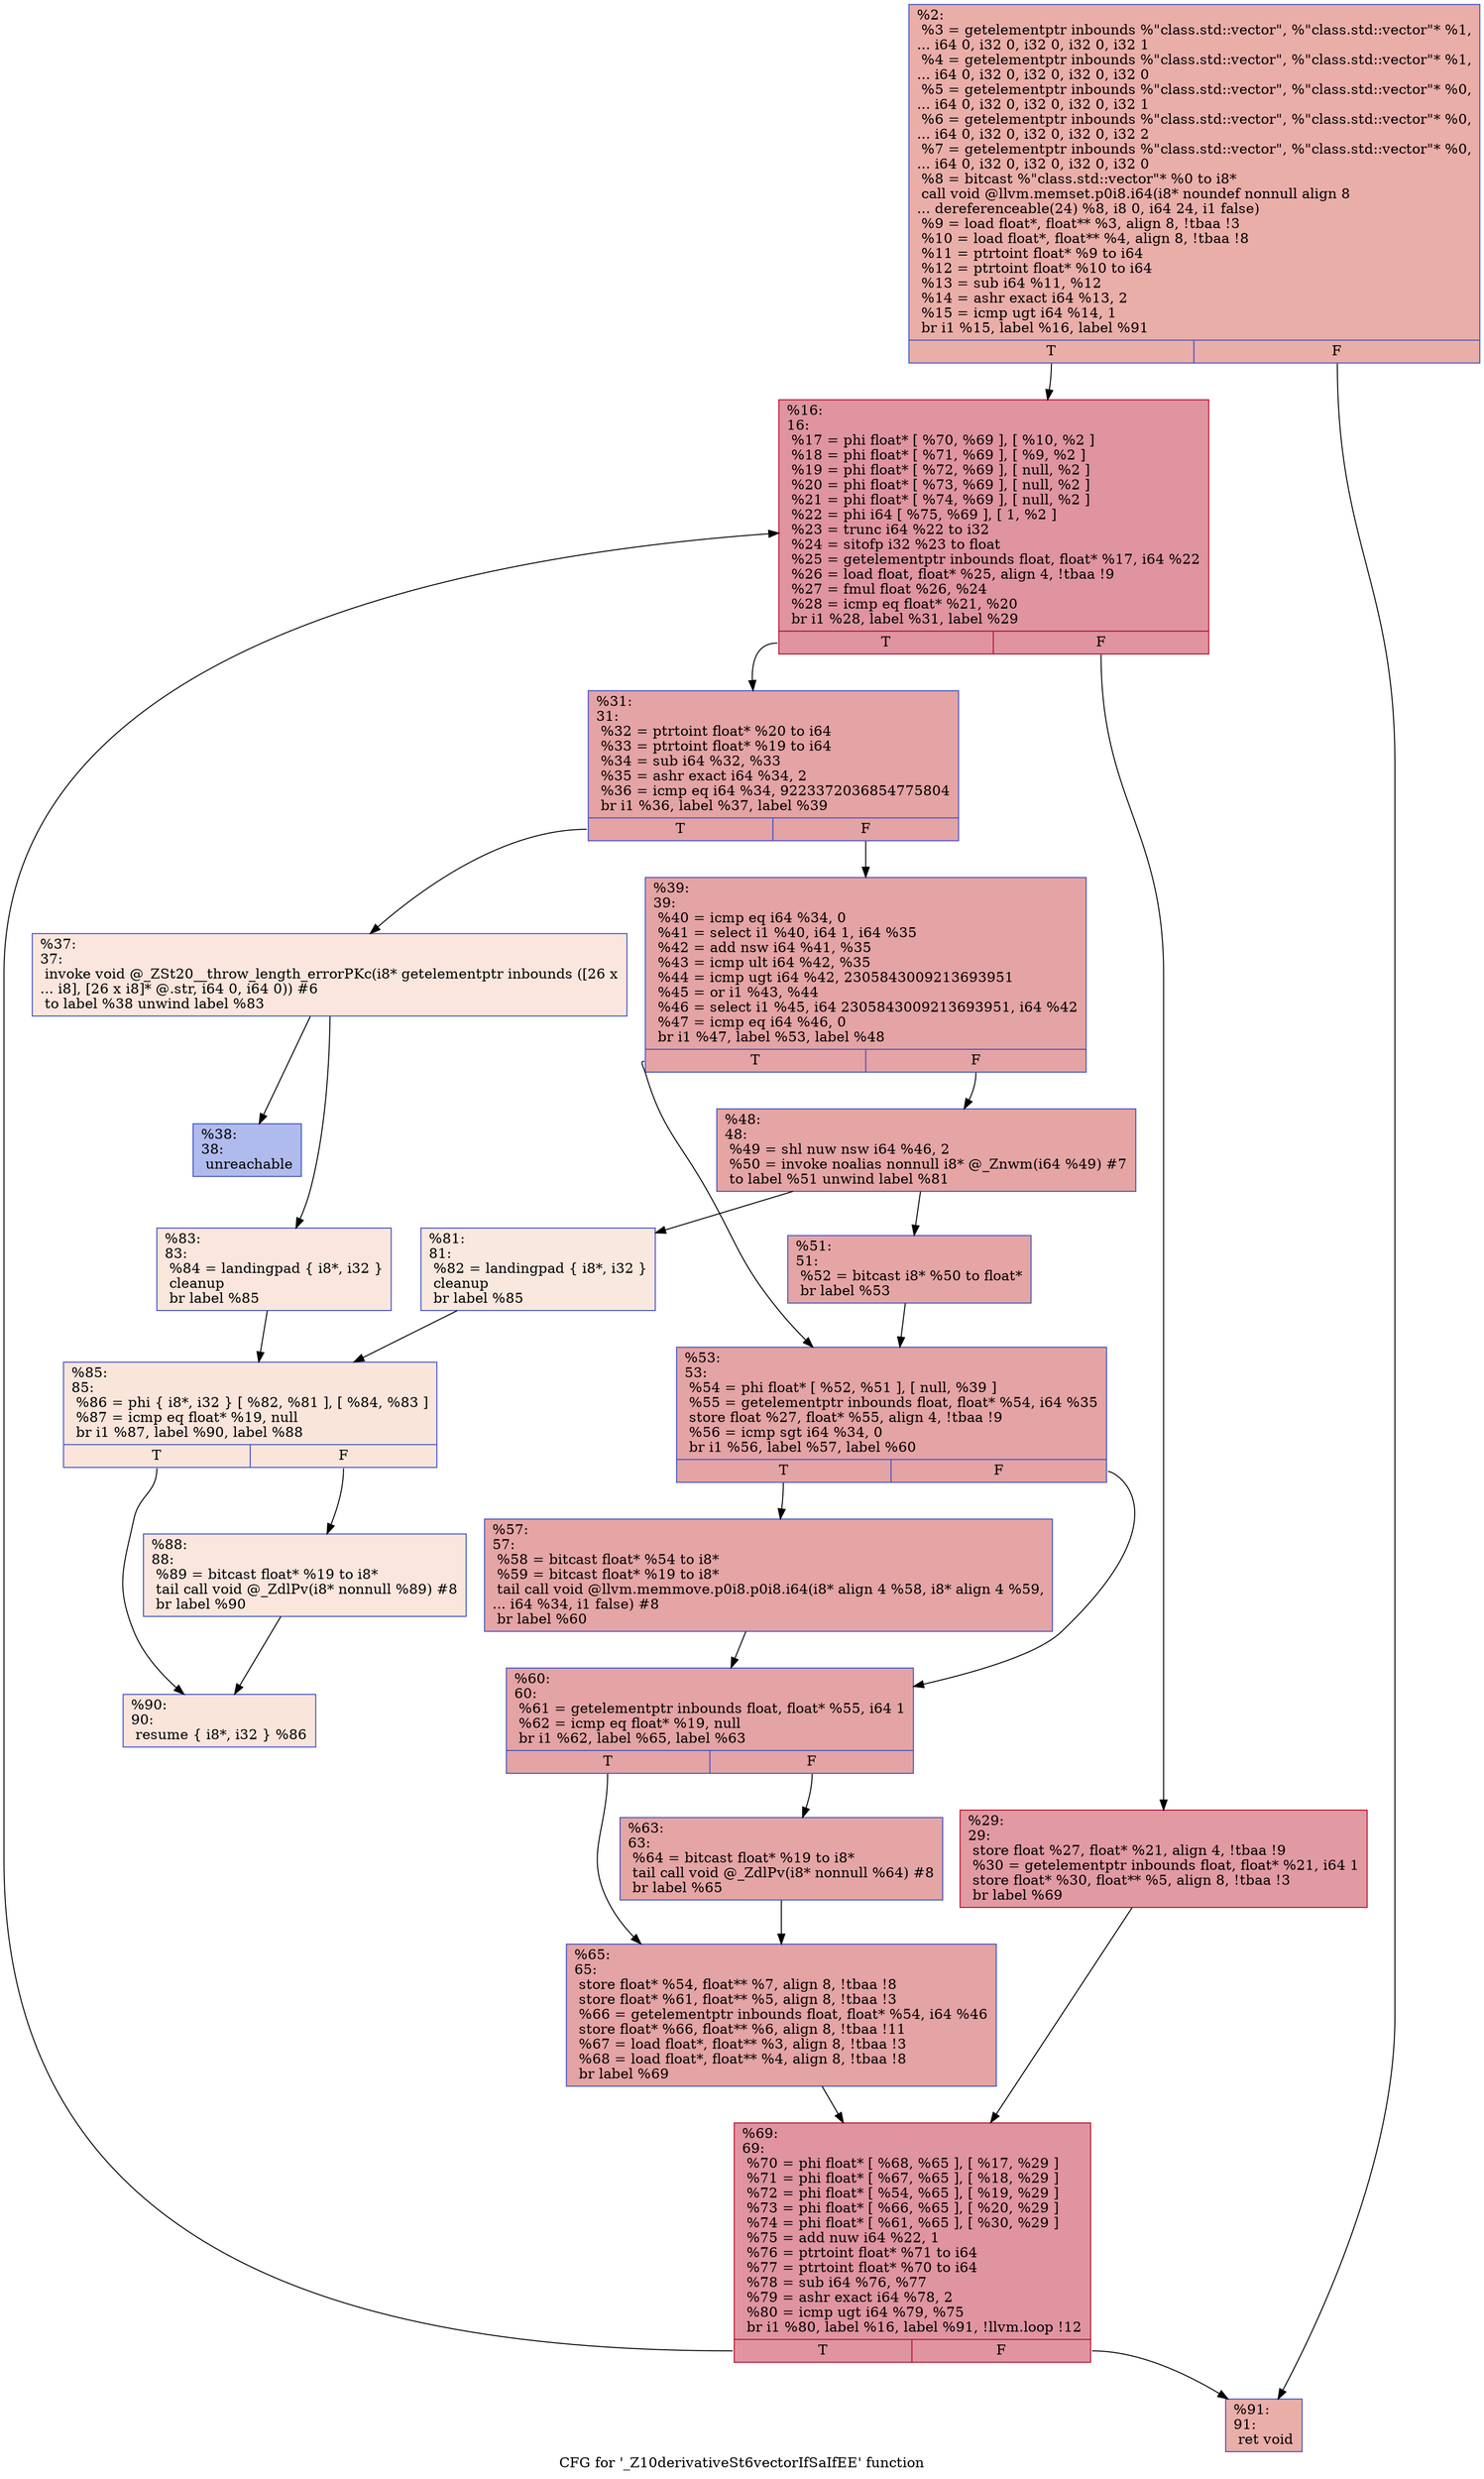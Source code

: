 digraph "CFG for '_Z10derivativeSt6vectorIfSaIfEE' function" {
	label="CFG for '_Z10derivativeSt6vectorIfSaIfEE' function";

	Node0x55667a1586a0 [shape=record,color="#3d50c3ff", style=filled, fillcolor="#d0473d70",label="{%2:\l  %3 = getelementptr inbounds %\"class.std::vector\", %\"class.std::vector\"* %1,\l... i64 0, i32 0, i32 0, i32 0, i32 1\l  %4 = getelementptr inbounds %\"class.std::vector\", %\"class.std::vector\"* %1,\l... i64 0, i32 0, i32 0, i32 0, i32 0\l  %5 = getelementptr inbounds %\"class.std::vector\", %\"class.std::vector\"* %0,\l... i64 0, i32 0, i32 0, i32 0, i32 1\l  %6 = getelementptr inbounds %\"class.std::vector\", %\"class.std::vector\"* %0,\l... i64 0, i32 0, i32 0, i32 0, i32 2\l  %7 = getelementptr inbounds %\"class.std::vector\", %\"class.std::vector\"* %0,\l... i64 0, i32 0, i32 0, i32 0, i32 0\l  %8 = bitcast %\"class.std::vector\"* %0 to i8*\l  call void @llvm.memset.p0i8.i64(i8* noundef nonnull align 8\l... dereferenceable(24) %8, i8 0, i64 24, i1 false)\l  %9 = load float*, float** %3, align 8, !tbaa !3\l  %10 = load float*, float** %4, align 8, !tbaa !8\l  %11 = ptrtoint float* %9 to i64\l  %12 = ptrtoint float* %10 to i64\l  %13 = sub i64 %11, %12\l  %14 = ashr exact i64 %13, 2\l  %15 = icmp ugt i64 %14, 1\l  br i1 %15, label %16, label %91\l|{<s0>T|<s1>F}}"];
	Node0x55667a1586a0:s0 -> Node0x55667a15a790;
	Node0x55667a1586a0:s1 -> Node0x55667a15a820;
	Node0x55667a15a790 [shape=record,color="#b70d28ff", style=filled, fillcolor="#b70d2870",label="{%16:\l16:                                               \l  %17 = phi float* [ %70, %69 ], [ %10, %2 ]\l  %18 = phi float* [ %71, %69 ], [ %9, %2 ]\l  %19 = phi float* [ %72, %69 ], [ null, %2 ]\l  %20 = phi float* [ %73, %69 ], [ null, %2 ]\l  %21 = phi float* [ %74, %69 ], [ null, %2 ]\l  %22 = phi i64 [ %75, %69 ], [ 1, %2 ]\l  %23 = trunc i64 %22 to i32\l  %24 = sitofp i32 %23 to float\l  %25 = getelementptr inbounds float, float* %17, i64 %22\l  %26 = load float, float* %25, align 4, !tbaa !9\l  %27 = fmul float %26, %24\l  %28 = icmp eq float* %21, %20\l  br i1 %28, label %31, label %29\l|{<s0>T|<s1>F}}"];
	Node0x55667a15a790:s0 -> Node0x55667a15b430;
	Node0x55667a15a790:s1 -> Node0x55667a15b4c0;
	Node0x55667a15b4c0 [shape=record,color="#b70d28ff", style=filled, fillcolor="#bb1b2c70",label="{%29:\l29:                                               \l  store float %27, float* %21, align 4, !tbaa !9\l  %30 = getelementptr inbounds float, float* %21, i64 1\l  store float* %30, float** %5, align 8, !tbaa !3\l  br label %69\l}"];
	Node0x55667a15b4c0 -> Node0x55667a15a990;
	Node0x55667a15b430 [shape=record,color="#3d50c3ff", style=filled, fillcolor="#c32e3170",label="{%31:\l31:                                               \l  %32 = ptrtoint float* %20 to i64\l  %33 = ptrtoint float* %19 to i64\l  %34 = sub i64 %32, %33\l  %35 = ashr exact i64 %34, 2\l  %36 = icmp eq i64 %34, 9223372036854775804\l  br i1 %36, label %37, label %39\l|{<s0>T|<s1>F}}"];
	Node0x55667a15b430:s0 -> Node0x55667a15c940;
	Node0x55667a15b430:s1 -> Node0x55667a15c990;
	Node0x55667a15c940 [shape=record,color="#3d50c3ff", style=filled, fillcolor="#f3c7b170",label="{%37:\l37:                                               \l  invoke void @_ZSt20__throw_length_errorPKc(i8* getelementptr inbounds ([26 x\l... i8], [26 x i8]* @.str, i64 0, i64 0)) #6\l          to label %38 unwind label %83\l}"];
	Node0x55667a15c940 -> Node0x55667a15cb50;
	Node0x55667a15c940 -> Node0x55667a15cba0;
	Node0x55667a15cb50 [shape=record,color="#3d50c3ff", style=filled, fillcolor="#4c66d670",label="{%38:\l38:                                               \l  unreachable\l}"];
	Node0x55667a15c990 [shape=record,color="#3d50c3ff", style=filled, fillcolor="#c32e3170",label="{%39:\l39:                                               \l  %40 = icmp eq i64 %34, 0\l  %41 = select i1 %40, i64 1, i64 %35\l  %42 = add nsw i64 %41, %35\l  %43 = icmp ult i64 %42, %35\l  %44 = icmp ugt i64 %42, 2305843009213693951\l  %45 = or i1 %43, %44\l  %46 = select i1 %45, i64 2305843009213693951, i64 %42\l  %47 = icmp eq i64 %46, 0\l  br i1 %47, label %53, label %48\l|{<s0>T|<s1>F}}"];
	Node0x55667a15c990:s0 -> Node0x55667a15d300;
	Node0x55667a15c990:s1 -> Node0x55667a15d350;
	Node0x55667a15d350 [shape=record,color="#3d50c3ff", style=filled, fillcolor="#c5333470",label="{%48:\l48:                                               \l  %49 = shl nuw nsw i64 %46, 2\l  %50 = invoke noalias nonnull i8* @_Znwm(i64 %49) #7\l          to label %51 unwind label %81\l}"];
	Node0x55667a15d350 -> Node0x55667a15d4e0;
	Node0x55667a15d350 -> Node0x55667a15d530;
	Node0x55667a15d4e0 [shape=record,color="#3d50c3ff", style=filled, fillcolor="#c5333470",label="{%51:\l51:                                               \l  %52 = bitcast i8* %50 to float*\l  br label %53\l}"];
	Node0x55667a15d4e0 -> Node0x55667a15d300;
	Node0x55667a15d300 [shape=record,color="#3d50c3ff", style=filled, fillcolor="#c32e3170",label="{%53:\l53:                                               \l  %54 = phi float* [ %52, %51 ], [ null, %39 ]\l  %55 = getelementptr inbounds float, float* %54, i64 %35\l  store float %27, float* %55, align 4, !tbaa !9\l  %56 = icmp sgt i64 %34, 0\l  br i1 %56, label %57, label %60\l|{<s0>T|<s1>F}}"];
	Node0x55667a15d300:s0 -> Node0x55667a15daf0;
	Node0x55667a15d300:s1 -> Node0x55667a15db40;
	Node0x55667a15daf0 [shape=record,color="#3d50c3ff", style=filled, fillcolor="#c5333470",label="{%57:\l57:                                               \l  %58 = bitcast float* %54 to i8*\l  %59 = bitcast float* %19 to i8*\l  tail call void @llvm.memmove.p0i8.p0i8.i64(i8* align 4 %58, i8* align 4 %59,\l... i64 %34, i1 false) #8\l  br label %60\l}"];
	Node0x55667a15daf0 -> Node0x55667a15db40;
	Node0x55667a15db40 [shape=record,color="#3d50c3ff", style=filled, fillcolor="#c32e3170",label="{%60:\l60:                                               \l  %61 = getelementptr inbounds float, float* %55, i64 1\l  %62 = icmp eq float* %19, null\l  br i1 %62, label %65, label %63\l|{<s0>T|<s1>F}}"];
	Node0x55667a15db40:s0 -> Node0x55667a15e1d0;
	Node0x55667a15db40:s1 -> Node0x55667a15e220;
	Node0x55667a15e220 [shape=record,color="#3d50c3ff", style=filled, fillcolor="#c5333470",label="{%63:\l63:                                               \l  %64 = bitcast float* %19 to i8*\l  tail call void @_ZdlPv(i8* nonnull %64) #8\l  br label %65\l}"];
	Node0x55667a15e220 -> Node0x55667a15e1d0;
	Node0x55667a15e1d0 [shape=record,color="#3d50c3ff", style=filled, fillcolor="#c32e3170",label="{%65:\l65:                                               \l  store float* %54, float** %7, align 8, !tbaa !8\l  store float* %61, float** %5, align 8, !tbaa !3\l  %66 = getelementptr inbounds float, float* %54, i64 %46\l  store float* %66, float** %6, align 8, !tbaa !11\l  %67 = load float*, float** %3, align 8, !tbaa !3\l  %68 = load float*, float** %4, align 8, !tbaa !8\l  br label %69\l}"];
	Node0x55667a15e1d0 -> Node0x55667a15a990;
	Node0x55667a15a990 [shape=record,color="#b70d28ff", style=filled, fillcolor="#b70d2870",label="{%69:\l69:                                               \l  %70 = phi float* [ %68, %65 ], [ %17, %29 ]\l  %71 = phi float* [ %67, %65 ], [ %18, %29 ]\l  %72 = phi float* [ %54, %65 ], [ %19, %29 ]\l  %73 = phi float* [ %66, %65 ], [ %20, %29 ]\l  %74 = phi float* [ %61, %65 ], [ %30, %29 ]\l  %75 = add nuw i64 %22, 1\l  %76 = ptrtoint float* %71 to i64\l  %77 = ptrtoint float* %70 to i64\l  %78 = sub i64 %76, %77\l  %79 = ashr exact i64 %78, 2\l  %80 = icmp ugt i64 %79, %75\l  br i1 %80, label %16, label %91, !llvm.loop !12\l|{<s0>T|<s1>F}}"];
	Node0x55667a15a990:s0 -> Node0x55667a15a790;
	Node0x55667a15a990:s1 -> Node0x55667a15a820;
	Node0x55667a15d530 [shape=record,color="#3d50c3ff", style=filled, fillcolor="#f2cab570",label="{%81:\l81:                                               \l  %82 = landingpad \{ i8*, i32 \}\l          cleanup\l  br label %85\l}"];
	Node0x55667a15d530 -> Node0x55667a15fcf0;
	Node0x55667a15cba0 [shape=record,color="#3d50c3ff", style=filled, fillcolor="#f3c7b170",label="{%83:\l83:                                               \l  %84 = landingpad \{ i8*, i32 \}\l          cleanup\l  br label %85\l}"];
	Node0x55667a15cba0 -> Node0x55667a15fcf0;
	Node0x55667a15fcf0 [shape=record,color="#3d50c3ff", style=filled, fillcolor="#f4c5ad70",label="{%85:\l85:                                               \l  %86 = phi \{ i8*, i32 \} [ %82, %81 ], [ %84, %83 ]\l  %87 = icmp eq float* %19, null\l  br i1 %87, label %90, label %88\l|{<s0>T|<s1>F}}"];
	Node0x55667a15fcf0:s0 -> Node0x55667a15ffd0;
	Node0x55667a15fcf0:s1 -> Node0x55667a160020;
	Node0x55667a160020 [shape=record,color="#3d50c3ff", style=filled, fillcolor="#f3c7b170",label="{%88:\l88:                                               \l  %89 = bitcast float* %19 to i8*\l  tail call void @_ZdlPv(i8* nonnull %89) #8\l  br label %90\l}"];
	Node0x55667a160020 -> Node0x55667a15ffd0;
	Node0x55667a15ffd0 [shape=record,color="#3d50c3ff", style=filled, fillcolor="#f4c5ad70",label="{%90:\l90:                                               \l  resume \{ i8*, i32 \} %86\l}"];
	Node0x55667a15a820 [shape=record,color="#3d50c3ff", style=filled, fillcolor="#d0473d70",label="{%91:\l91:                                               \l  ret void\l}"];
}
